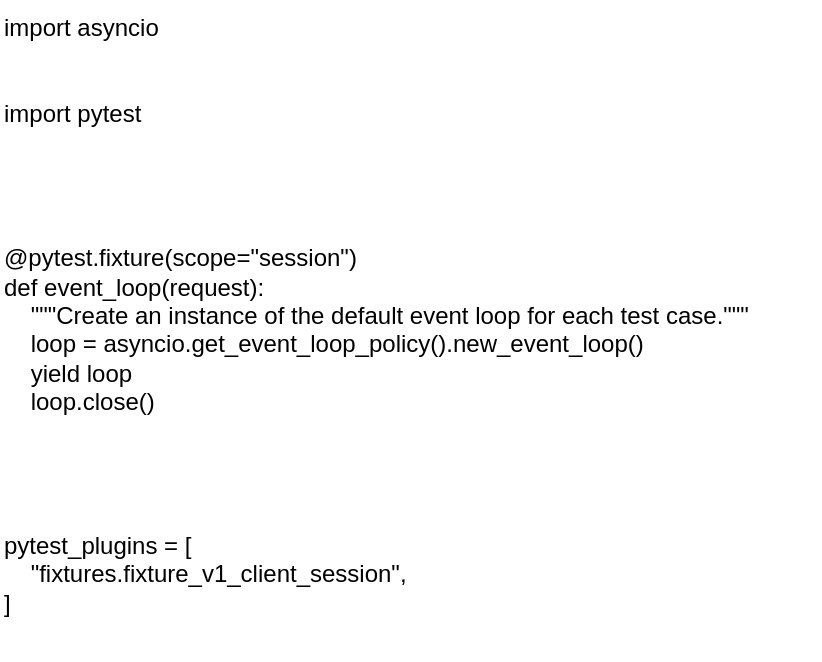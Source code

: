 <mxfile version="27.2.0">
  <diagram name="Страница — 1" id="WULPb32uHRo-QUS4CWuH">
    <mxGraphModel dx="1372" dy="743" grid="1" gridSize="10" guides="1" tooltips="1" connect="1" arrows="1" fold="1" page="1" pageScale="1" pageWidth="3300" pageHeight="4681" math="0" shadow="0">
      <root>
        <mxCell id="0" />
        <mxCell id="1" parent="0" />
        <UserObject label="import asyncio&#xa;&#xa;&#xa;import pytest&#xa;&#xa;&#xa;&#xa;&#xa;@pytest.fixture(scope=&quot;session&quot;)&#xa;def event_loop(request):&#xa;    &quot;&quot;&quot;Create an instance of the default event loop for each test case.&quot;&quot;&quot;&#xa;    loop = asyncio.get_event_loop_policy().new_event_loop()&#xa;    yield loop&#xa;    loop.close()&#xa;&#xa;&#xa;&#xa;&#xa;pytest_plugins = [&#xa;    &quot;fixtures.fixture_v1_client_session&quot;,&#xa;]" link="import asyncio&#xa;&#xa;&#xa;import pytest&#xa;&#xa;&#xa;&#xa;&#xa;@pytest.fixture(scope=&quot;session&quot;)&#xa;def event_loop(request):&#xa;    &quot;&quot;&quot;Create an instance of the default event loop for each test case.&quot;&quot;&quot;&#xa;    loop = asyncio.get_event_loop_policy().new_event_loop()&#xa;    yield loop&#xa;    loop.close()&#xa;&#xa;&#xa;&#xa;&#xa;pytest_plugins = [&#xa;    &quot;fixtures.fixture_v1_client_session&quot;,&#xa;]" id="SYt-TXJ_Hw24SwqiqHZK-27">
          <mxCell style="text;whiteSpace=wrap;" vertex="1" parent="1">
            <mxGeometry x="60" y="60" width="410" height="330" as="geometry" />
          </mxCell>
        </UserObject>
      </root>
    </mxGraphModel>
  </diagram>
</mxfile>
